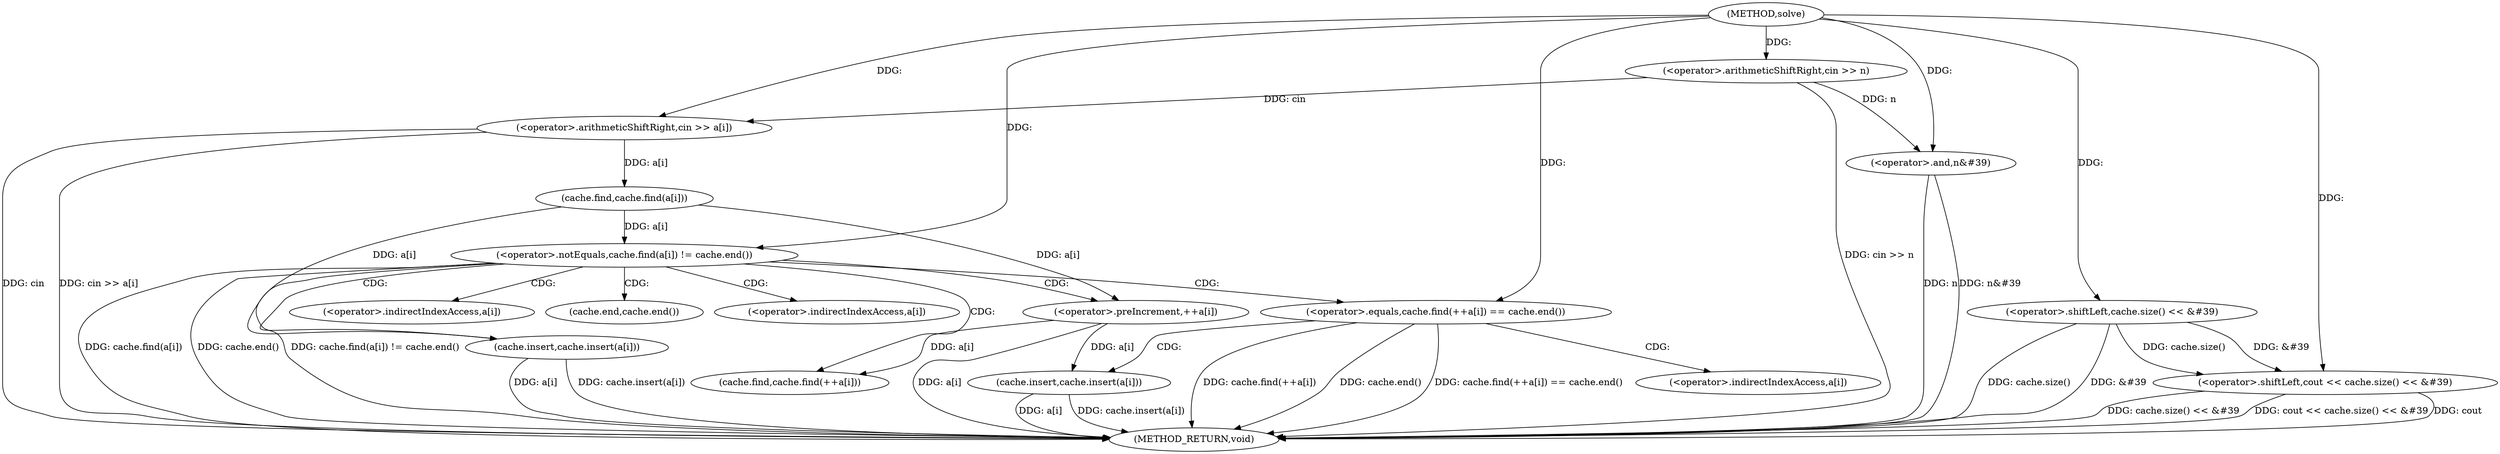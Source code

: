 digraph "solve" {  
"1000101" [label = "(METHOD,solve)" ]
"1000149" [label = "(METHOD_RETURN,void)" ]
"1000104" [label = "(<operator>.arithmeticShiftRight,cin >> n)" ]
"1000108" [label = "(<operator>.arithmeticShiftRight,cin >> a[i])" ]
"1000140" [label = "(<operator>.shiftLeft,cout << cache.size() << &#39)" ]
"1000146" [label = "(<operator>.and,n&#39)" ]
"1000116" [label = "(<operator>.notEquals,cache.find(a[i]) != cache.end())" ]
"1000142" [label = "(<operator>.shiftLeft,cache.size() << &#39)" ]
"1000136" [label = "(cache.insert,cache.insert(a[i]))" ]
"1000117" [label = "(cache.find,cache.find(a[i]))" ]
"1000124" [label = "(<operator>.equals,cache.find(++a[i]) == cache.end())" ]
"1000131" [label = "(cache.insert,cache.insert(a[i]))" ]
"1000125" [label = "(cache.find,cache.find(++a[i]))" ]
"1000126" [label = "(<operator>.preIncrement,++a[i])" ]
"1000137" [label = "(<operator>.indirectIndexAccess,a[i])" ]
"1000130" [label = "(cache.end,cache.end())" ]
"1000132" [label = "(<operator>.indirectIndexAccess,a[i])" ]
"1000127" [label = "(<operator>.indirectIndexAccess,a[i])" ]
  "1000104" -> "1000149"  [ label = "DDG: cin >> n"] 
  "1000108" -> "1000149"  [ label = "DDG: cin"] 
  "1000108" -> "1000149"  [ label = "DDG: cin >> a[i]"] 
  "1000116" -> "1000149"  [ label = "DDG: cache.find(a[i])"] 
  "1000116" -> "1000149"  [ label = "DDG: cache.end()"] 
  "1000116" -> "1000149"  [ label = "DDG: cache.find(a[i]) != cache.end()"] 
  "1000136" -> "1000149"  [ label = "DDG: a[i]"] 
  "1000136" -> "1000149"  [ label = "DDG: cache.insert(a[i])"] 
  "1000126" -> "1000149"  [ label = "DDG: a[i]"] 
  "1000124" -> "1000149"  [ label = "DDG: cache.find(++a[i])"] 
  "1000124" -> "1000149"  [ label = "DDG: cache.end()"] 
  "1000124" -> "1000149"  [ label = "DDG: cache.find(++a[i]) == cache.end()"] 
  "1000131" -> "1000149"  [ label = "DDG: a[i]"] 
  "1000131" -> "1000149"  [ label = "DDG: cache.insert(a[i])"] 
  "1000142" -> "1000149"  [ label = "DDG: cache.size()"] 
  "1000142" -> "1000149"  [ label = "DDG: &#39"] 
  "1000140" -> "1000149"  [ label = "DDG: cache.size() << &#39"] 
  "1000140" -> "1000149"  [ label = "DDG: cout << cache.size() << &#39"] 
  "1000146" -> "1000149"  [ label = "DDG: n"] 
  "1000146" -> "1000149"  [ label = "DDG: n&#39"] 
  "1000140" -> "1000149"  [ label = "DDG: cout"] 
  "1000101" -> "1000104"  [ label = "DDG: "] 
  "1000104" -> "1000108"  [ label = "DDG: cin"] 
  "1000101" -> "1000108"  [ label = "DDG: "] 
  "1000101" -> "1000140"  [ label = "DDG: "] 
  "1000142" -> "1000140"  [ label = "DDG: cache.size()"] 
  "1000142" -> "1000140"  [ label = "DDG: &#39"] 
  "1000104" -> "1000146"  [ label = "DDG: n"] 
  "1000101" -> "1000146"  [ label = "DDG: "] 
  "1000101" -> "1000142"  [ label = "DDG: "] 
  "1000117" -> "1000116"  [ label = "DDG: a[i]"] 
  "1000101" -> "1000116"  [ label = "DDG: "] 
  "1000108" -> "1000117"  [ label = "DDG: a[i]"] 
  "1000117" -> "1000136"  [ label = "DDG: a[i]"] 
  "1000101" -> "1000124"  [ label = "DDG: "] 
  "1000126" -> "1000131"  [ label = "DDG: a[i]"] 
  "1000126" -> "1000125"  [ label = "DDG: a[i]"] 
  "1000117" -> "1000126"  [ label = "DDG: a[i]"] 
  "1000116" -> "1000137"  [ label = "CDG: "] 
  "1000116" -> "1000124"  [ label = "CDG: "] 
  "1000116" -> "1000125"  [ label = "CDG: "] 
  "1000116" -> "1000130"  [ label = "CDG: "] 
  "1000116" -> "1000136"  [ label = "CDG: "] 
  "1000116" -> "1000127"  [ label = "CDG: "] 
  "1000116" -> "1000126"  [ label = "CDG: "] 
  "1000124" -> "1000132"  [ label = "CDG: "] 
  "1000124" -> "1000131"  [ label = "CDG: "] 
}
